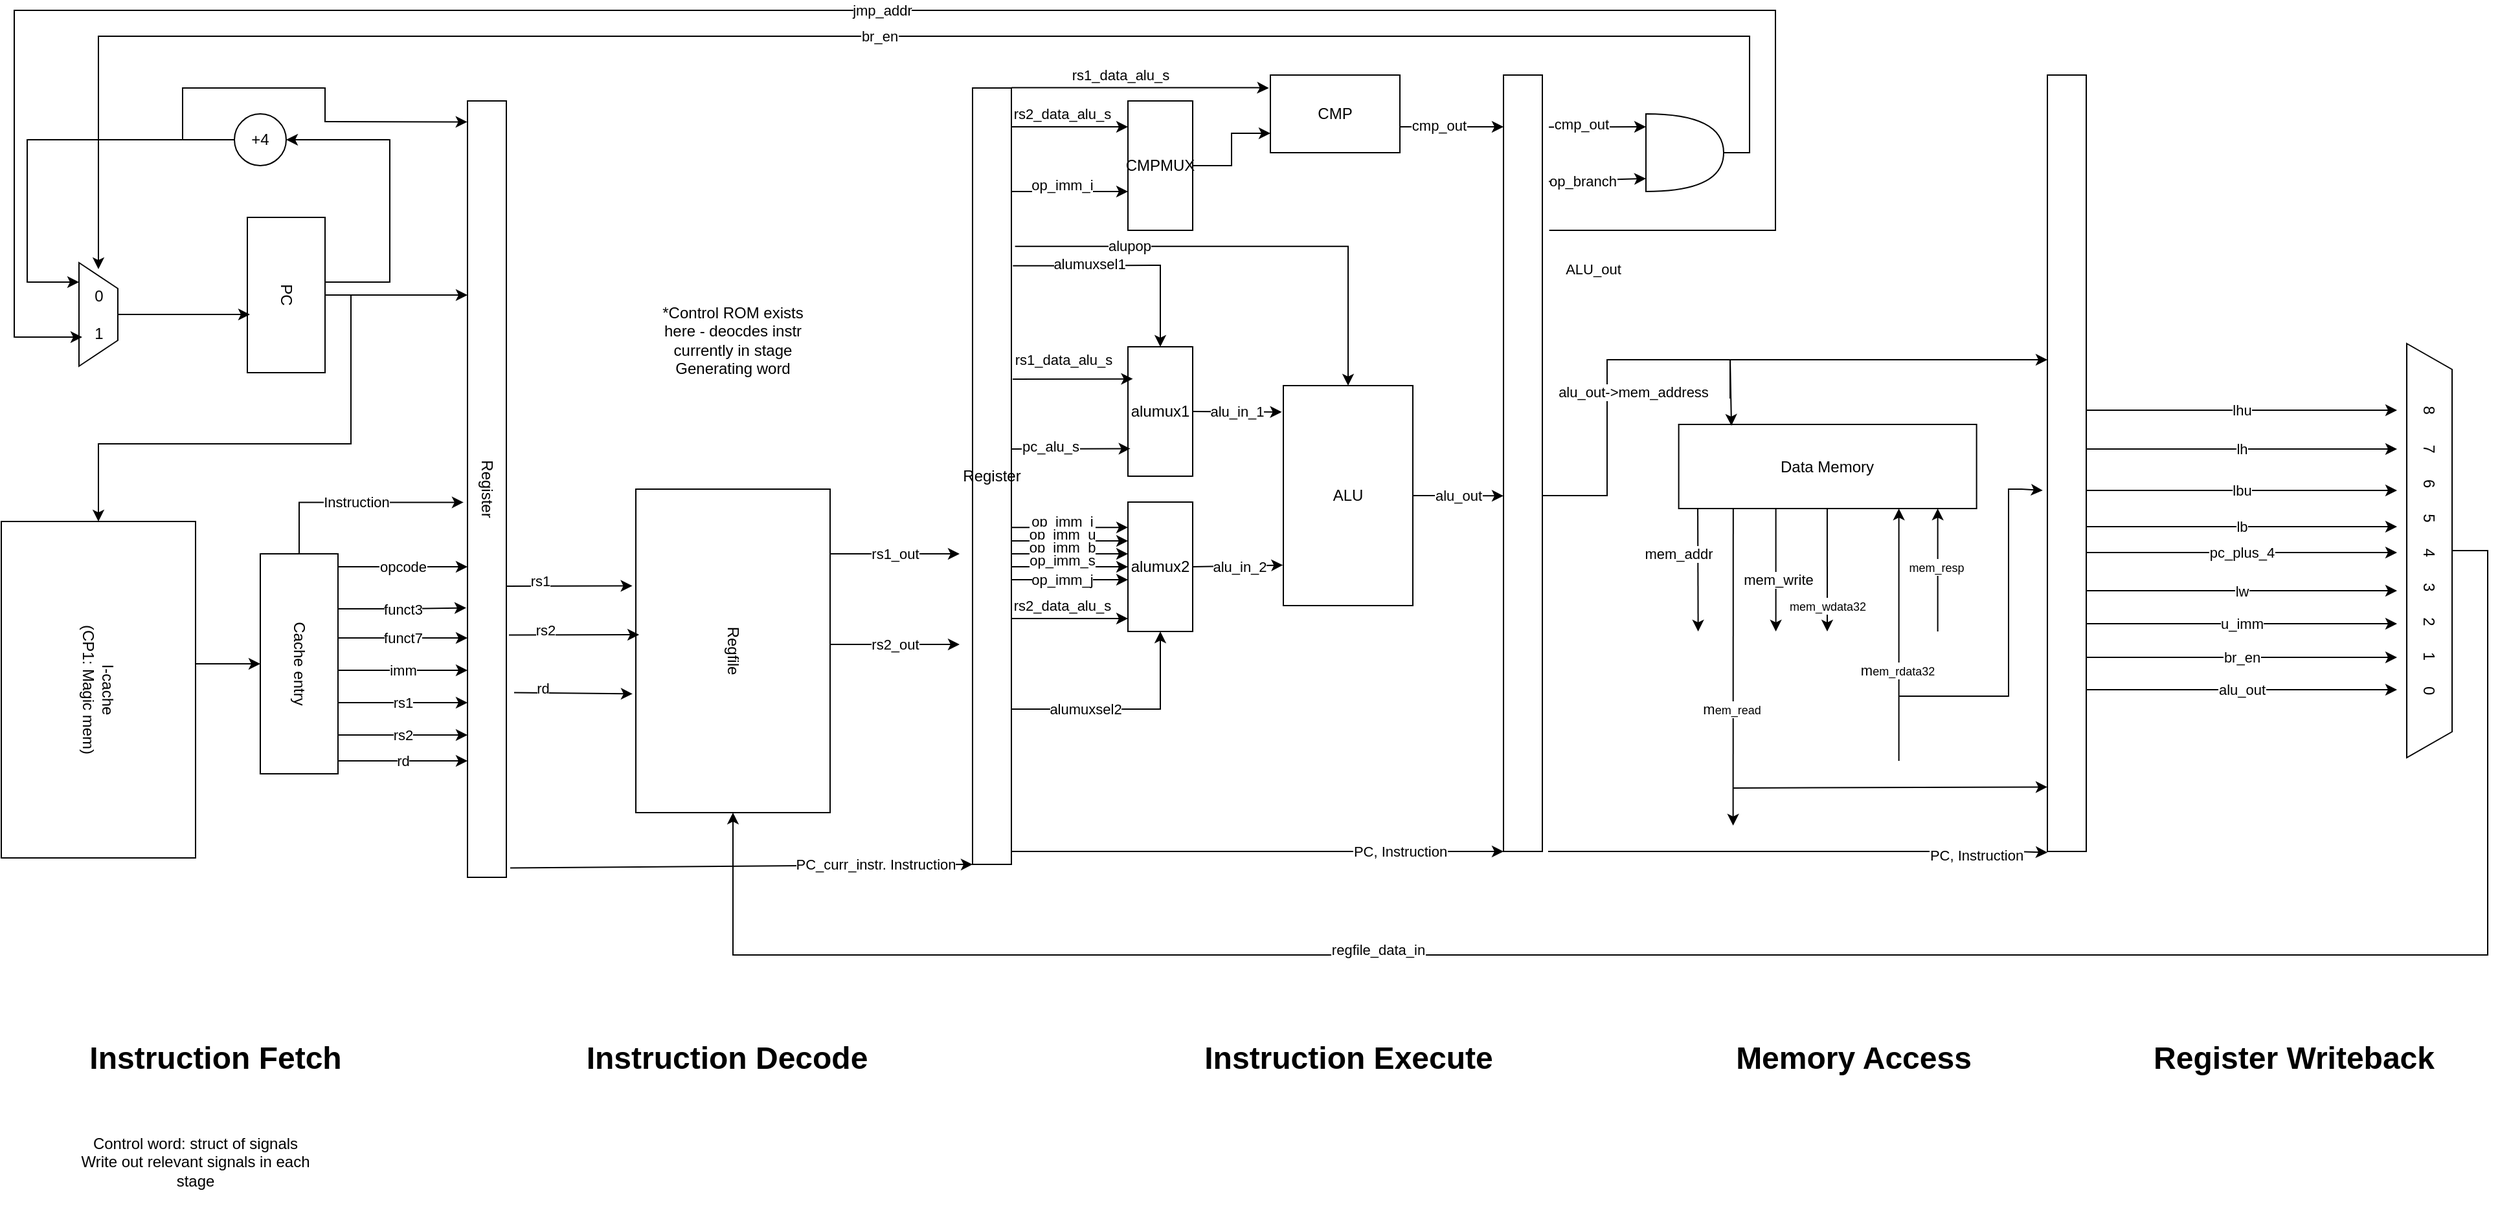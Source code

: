 <mxfile version="21.0.6" type="github">
  <diagram name="Page-1" id="kgMieb5tGnYmpSowrMJh">
    <mxGraphModel dx="1280" dy="1747" grid="1" gridSize="10" guides="1" tooltips="1" connect="1" arrows="1" fold="1" page="1" pageScale="1" pageWidth="850" pageHeight="1100" math="0" shadow="0">
      <root>
        <mxCell id="0" />
        <mxCell id="1" parent="0" />
        <mxCell id="WulUEYC8_41dMv2FCYNq-56" value="funct3" style="edgeStyle=orthogonalEdgeStyle;rounded=0;orthogonalLoop=1;jettySize=auto;html=1;exitX=0.25;exitY=0;exitDx=0;exitDy=0;entryX=0.653;entryY=1.033;entryDx=0;entryDy=0;entryPerimeter=0;" parent="1" source="WulUEYC8_41dMv2FCYNq-2" target="WulUEYC8_41dMv2FCYNq-35" edge="1">
          <mxGeometry relative="1" as="geometry" />
        </mxCell>
        <mxCell id="WulUEYC8_41dMv2FCYNq-2" value="&lt;div&gt;Cache entry&lt;/div&gt;" style="rounded=0;whiteSpace=wrap;html=1;rotation=90;" parent="1" vertex="1">
          <mxGeometry x="235" y="325" width="170" height="60" as="geometry" />
        </mxCell>
        <mxCell id="spKQ24fph7Tg9B2GQlF--1" value="Data Memory" style="rounded=0;whiteSpace=wrap;html=1;" parent="1" vertex="1">
          <mxGeometry x="1385.31" y="170" width="230" height="65" as="geometry" />
        </mxCell>
        <mxCell id="WulUEYC8_41dMv2FCYNq-21" value="" style="endArrow=classic;html=1;rounded=0;entryX=0.5;entryY=1;entryDx=0;entryDy=0;exitX=0.5;exitY=0;exitDx=0;exitDy=0;" parent="1" target="WulUEYC8_41dMv2FCYNq-2" edge="1">
          <mxGeometry width="50" height="50" relative="1" as="geometry">
            <mxPoint x="240" y="355" as="sourcePoint" />
            <mxPoint x="370" y="400" as="targetPoint" />
          </mxGeometry>
        </mxCell>
        <mxCell id="spKQ24fph7Tg9B2GQlF--7" value="" style="endArrow=classic;html=1;rounded=0;exitX=0.064;exitY=0.998;exitDx=0;exitDy=0;exitPerimeter=0;" parent="1" source="spKQ24fph7Tg9B2GQlF--1" edge="1">
          <mxGeometry width="50" height="50" relative="1" as="geometry">
            <mxPoint x="1485.31" y="260" as="sourcePoint" />
            <mxPoint x="1400.31" y="330" as="targetPoint" />
          </mxGeometry>
        </mxCell>
        <mxCell id="spKQ24fph7Tg9B2GQlF--8" value="mem_addr" style="edgeLabel;html=1;align=center;verticalAlign=middle;resizable=0;points=[];" parent="spKQ24fph7Tg9B2GQlF--7" vertex="1" connectable="0">
          <mxGeometry x="-0.224" relative="1" as="geometry">
            <mxPoint x="-15" y="-2" as="offset" />
          </mxGeometry>
        </mxCell>
        <mxCell id="WulUEYC8_41dMv2FCYNq-22" value="I-cache&lt;br&gt;(CP1: Magic mem)" style="rounded=0;whiteSpace=wrap;html=1;rotation=90;" parent="1" vertex="1">
          <mxGeometry x="35" y="300" width="260" height="150" as="geometry" />
        </mxCell>
        <mxCell id="spKQ24fph7Tg9B2GQlF--13" value="" style="endArrow=classic;html=1;rounded=0;exitX=0.183;exitY=1.003;exitDx=0;exitDy=0;exitPerimeter=0;" parent="1" source="spKQ24fph7Tg9B2GQlF--1" edge="1">
          <mxGeometry width="50" height="50" relative="1" as="geometry">
            <mxPoint x="1485.31" y="260" as="sourcePoint" />
            <mxPoint x="1427.31" y="480" as="targetPoint" />
          </mxGeometry>
        </mxCell>
        <mxCell id="spKQ24fph7Tg9B2GQlF--14" value="m&lt;font style=&quot;font-size: 10px;&quot;&gt;&lt;font style=&quot;font-size: 9px;&quot;&gt;em_read&lt;/font&gt;&lt;/font&gt;" style="edgeLabel;html=1;align=center;verticalAlign=middle;resizable=0;points=[];" parent="spKQ24fph7Tg9B2GQlF--13" vertex="1" connectable="0">
          <mxGeometry x="0.557" y="1" relative="1" as="geometry">
            <mxPoint x="-3" y="-36" as="offset" />
          </mxGeometry>
        </mxCell>
        <mxCell id="spKQ24fph7Tg9B2GQlF--16" value="" style="endArrow=classic;html=1;rounded=0;exitX=0.183;exitY=1.003;exitDx=0;exitDy=0;exitPerimeter=0;" parent="1" edge="1">
          <mxGeometry width="50" height="50" relative="1" as="geometry">
            <mxPoint x="1460.31" y="235" as="sourcePoint" />
            <mxPoint x="1460.31" y="330" as="targetPoint" />
          </mxGeometry>
        </mxCell>
        <mxCell id="spKQ24fph7Tg9B2GQlF--17" value="mem_write" style="edgeLabel;html=1;align=center;verticalAlign=middle;resizable=0;points=[];" parent="spKQ24fph7Tg9B2GQlF--16" vertex="1" connectable="0">
          <mxGeometry x="0.557" y="1" relative="1" as="geometry">
            <mxPoint y="-19" as="offset" />
          </mxGeometry>
        </mxCell>
        <mxCell id="OXf1hN6xtQfnmM5KDWMP-155" style="edgeStyle=orthogonalEdgeStyle;rounded=0;orthogonalLoop=1;jettySize=auto;html=1;exitX=0.5;exitY=0;exitDx=0;exitDy=0;entryX=0;entryY=0.5;entryDx=0;entryDy=0;" parent="1" source="WulUEYC8_41dMv2FCYNq-27" edge="1" target="WulUEYC8_41dMv2FCYNq-22">
          <mxGeometry relative="1" as="geometry">
            <mxPoint x="60" y="240" as="targetPoint" />
            <Array as="points">
              <mxPoint x="360" y="70" />
              <mxPoint x="360" y="185" />
              <mxPoint x="165" y="185" />
            </Array>
          </mxGeometry>
        </mxCell>
        <mxCell id="WulUEYC8_41dMv2FCYNq-86" style="edgeStyle=orthogonalEdgeStyle;rounded=0;orthogonalLoop=1;jettySize=auto;html=1;entryX=0.25;entryY=1;entryDx=0;entryDy=0;" parent="1" source="WulUEYC8_41dMv2FCYNq-27" target="WulUEYC8_41dMv2FCYNq-35" edge="1">
          <mxGeometry relative="1" as="geometry" />
        </mxCell>
        <mxCell id="WulUEYC8_41dMv2FCYNq-27" value="PC" style="rounded=0;whiteSpace=wrap;html=1;rotation=90;" parent="1" vertex="1">
          <mxGeometry x="250" y="40" width="120" height="60" as="geometry" />
        </mxCell>
        <mxCell id="spKQ24fph7Tg9B2GQlF--18" value="" style="endArrow=classic;html=1;rounded=0;exitX=0.183;exitY=1.003;exitDx=0;exitDy=0;exitPerimeter=0;" parent="1" edge="1">
          <mxGeometry width="50" height="50" relative="1" as="geometry">
            <mxPoint x="1499.97" y="235" as="sourcePoint" />
            <mxPoint x="1500" y="330" as="targetPoint" />
          </mxGeometry>
        </mxCell>
        <mxCell id="spKQ24fph7Tg9B2GQlF--19" value="&lt;font style=&quot;font-size: 10px;&quot;&gt;&lt;font style=&quot;font-size: 9px;&quot;&gt;mem_wdata32&lt;/font&gt;&lt;/font&gt;" style="edgeLabel;html=1;align=center;verticalAlign=middle;resizable=0;points=[];" parent="spKQ24fph7Tg9B2GQlF--18" vertex="1" connectable="0">
          <mxGeometry x="0.557" y="1" relative="1" as="geometry">
            <mxPoint x="-1" y="1" as="offset" />
          </mxGeometry>
        </mxCell>
        <mxCell id="WulUEYC8_41dMv2FCYNq-28" value="" style="endArrow=classic;html=1;rounded=0;" parent="1" target="WulUEYC8_41dMv2FCYNq-29" edge="1">
          <mxGeometry width="50" height="50" relative="1" as="geometry">
            <mxPoint x="340" y="60" as="sourcePoint" />
            <mxPoint x="310" y="-50" as="targetPoint" />
            <Array as="points">
              <mxPoint x="390" y="60" />
              <mxPoint x="390" y="-50" />
            </Array>
          </mxGeometry>
        </mxCell>
        <mxCell id="spKQ24fph7Tg9B2GQlF--20" value="" style="endArrow=classic;html=1;rounded=0;" parent="1" edge="1">
          <mxGeometry width="50" height="50" relative="1" as="geometry">
            <mxPoint x="1555.31" y="430" as="sourcePoint" />
            <mxPoint x="1555.31" y="235" as="targetPoint" />
          </mxGeometry>
        </mxCell>
        <mxCell id="spKQ24fph7Tg9B2GQlF--21" value="m&lt;font style=&quot;font-size: 10px;&quot;&gt;&lt;font style=&quot;font-size: 9px;&quot;&gt;em_rdata32&lt;/font&gt;&lt;/font&gt;" style="edgeLabel;html=1;align=center;verticalAlign=middle;resizable=0;points=[];" parent="spKQ24fph7Tg9B2GQlF--20" vertex="1" connectable="0">
          <mxGeometry x="0.557" y="1" relative="1" as="geometry">
            <mxPoint x="-1" y="82" as="offset" />
          </mxGeometry>
        </mxCell>
        <mxCell id="WulUEYC8_41dMv2FCYNq-29" value="+4" style="ellipse;whiteSpace=wrap;html=1;aspect=fixed;" parent="1" vertex="1">
          <mxGeometry x="270" y="-70" width="40" height="40" as="geometry" />
        </mxCell>
        <mxCell id="spKQ24fph7Tg9B2GQlF--22" value="" style="endArrow=classic;html=1;rounded=0;exitX=0.183;exitY=1.003;exitDx=0;exitDy=0;exitPerimeter=0;" parent="1" edge="1">
          <mxGeometry width="50" height="50" relative="1" as="geometry">
            <mxPoint x="1585.31" y="330" as="sourcePoint" />
            <mxPoint x="1585.31" y="235" as="targetPoint" />
          </mxGeometry>
        </mxCell>
        <mxCell id="spKQ24fph7Tg9B2GQlF--23" value="&lt;div&gt;&lt;font style=&quot;font-size: 10px;&quot;&gt;&lt;font style=&quot;font-size: 9px;&quot;&gt;mem_resp&lt;/font&gt;&lt;/font&gt;&lt;/div&gt;" style="edgeLabel;html=1;align=center;verticalAlign=middle;resizable=0;points=[];" parent="spKQ24fph7Tg9B2GQlF--22" vertex="1" connectable="0">
          <mxGeometry x="0.557" y="1" relative="1" as="geometry">
            <mxPoint x="-1" y="24" as="offset" />
          </mxGeometry>
        </mxCell>
        <mxCell id="WulUEYC8_41dMv2FCYNq-30" value="" style="endArrow=classic;html=1;rounded=0;exitX=0;exitY=0.5;exitDx=0;exitDy=0;" parent="1" source="WulUEYC8_41dMv2FCYNq-29" edge="1">
          <mxGeometry width="50" height="50" relative="1" as="geometry">
            <mxPoint x="320" y="10" as="sourcePoint" />
            <mxPoint x="150" y="60" as="targetPoint" />
            <Array as="points">
              <mxPoint x="110" y="-50" />
              <mxPoint x="110" y="60" />
            </Array>
          </mxGeometry>
        </mxCell>
        <mxCell id="WulUEYC8_41dMv2FCYNq-31" value="&lt;div&gt;&lt;br&gt;&lt;/div&gt;" style="shape=trapezoid;perimeter=trapezoidPerimeter;whiteSpace=wrap;html=1;fixedSize=1;rotation=90;" parent="1" vertex="1">
          <mxGeometry x="125" y="70" width="80" height="30" as="geometry" />
        </mxCell>
        <mxCell id="WulUEYC8_41dMv2FCYNq-32" value="" style="endArrow=classic;html=1;rounded=0;exitX=0.5;exitY=0;exitDx=0;exitDy=0;entryX=0.625;entryY=0.967;entryDx=0;entryDy=0;entryPerimeter=0;" parent="1" source="WulUEYC8_41dMv2FCYNq-31" target="WulUEYC8_41dMv2FCYNq-27" edge="1">
          <mxGeometry width="50" height="50" relative="1" as="geometry">
            <mxPoint x="370" y="100" as="sourcePoint" />
            <mxPoint x="420" y="50" as="targetPoint" />
          </mxGeometry>
        </mxCell>
        <mxCell id="WulUEYC8_41dMv2FCYNq-33" value="&lt;div&gt;0&lt;/div&gt;&lt;div&gt;&lt;br&gt;&lt;/div&gt;&lt;div&gt;1&lt;br&gt;&lt;/div&gt;" style="text;html=1;strokeColor=none;fillColor=none;align=center;verticalAlign=middle;whiteSpace=wrap;rounded=0;" parent="1" vertex="1">
          <mxGeometry x="152.5" y="50" width="25" height="70" as="geometry" />
        </mxCell>
        <mxCell id="WulUEYC8_41dMv2FCYNq-35" value="&lt;div&gt;Register&lt;/div&gt;" style="rounded=0;whiteSpace=wrap;html=1;rotation=90;" parent="1" vertex="1">
          <mxGeometry x="165" y="205" width="600" height="30" as="geometry" />
        </mxCell>
        <mxCell id="WulUEYC8_41dMv2FCYNq-36" value="Instruction Fetch" style="text;strokeColor=none;fillColor=none;html=1;fontSize=24;fontStyle=1;verticalAlign=middle;align=center;" parent="1" vertex="1">
          <mxGeometry x="205" y="640" width="100" height="40" as="geometry" />
        </mxCell>
        <mxCell id="WulUEYC8_41dMv2FCYNq-37" value="&lt;div&gt;Regfile&lt;/div&gt;" style="rounded=0;whiteSpace=wrap;html=1;rotation=90;" parent="1" vertex="1">
          <mxGeometry x="530" y="270" width="250" height="150" as="geometry" />
        </mxCell>
        <mxCell id="WulUEYC8_41dMv2FCYNq-38" value="" style="endArrow=classic;html=1;rounded=0;entryX=0.299;entryY=1.018;entryDx=0;entryDy=0;entryPerimeter=0;" parent="1" target="WulUEYC8_41dMv2FCYNq-37" edge="1">
          <mxGeometry width="50" height="50" relative="1" as="geometry">
            <mxPoint x="480" y="295" as="sourcePoint" />
            <mxPoint x="580" y="305" as="targetPoint" />
          </mxGeometry>
        </mxCell>
        <mxCell id="WulUEYC8_41dMv2FCYNq-39" value="rs1" style="edgeLabel;html=1;align=center;verticalAlign=middle;resizable=0;points=[];" parent="WulUEYC8_41dMv2FCYNq-38" connectable="0" vertex="1">
          <mxGeometry x="0.244" y="2" relative="1" as="geometry">
            <mxPoint x="-35" y="-2" as="offset" />
          </mxGeometry>
        </mxCell>
        <mxCell id="WulUEYC8_41dMv2FCYNq-40" value="" style="endArrow=classic;html=1;rounded=0;entryX=0.45;entryY=0.983;entryDx=0;entryDy=0;entryPerimeter=0;exitX=0.688;exitY=-0.067;exitDx=0;exitDy=0;exitPerimeter=0;" parent="1" source="WulUEYC8_41dMv2FCYNq-35" target="WulUEYC8_41dMv2FCYNq-37" edge="1">
          <mxGeometry width="50" height="50" relative="1" as="geometry">
            <mxPoint x="480" y="325" as="sourcePoint" />
            <mxPoint x="580" y="325" as="targetPoint" />
          </mxGeometry>
        </mxCell>
        <mxCell id="WulUEYC8_41dMv2FCYNq-41" value="rs2" style="edgeLabel;html=1;align=center;verticalAlign=middle;resizable=0;points=[];" parent="WulUEYC8_41dMv2FCYNq-40" connectable="0" vertex="1">
          <mxGeometry x="0.244" y="2" relative="1" as="geometry">
            <mxPoint x="-35" y="-2" as="offset" />
          </mxGeometry>
        </mxCell>
        <mxCell id="WulUEYC8_41dMv2FCYNq-42" value="" style="endArrow=classic;html=1;rounded=0;entryX=0.633;entryY=1.017;entryDx=0;entryDy=0;entryPerimeter=0;exitX=0.762;exitY=-0.2;exitDx=0;exitDy=0;exitPerimeter=0;" parent="1" source="WulUEYC8_41dMv2FCYNq-35" target="WulUEYC8_41dMv2FCYNq-37" edge="1">
          <mxGeometry width="50" height="50" relative="1" as="geometry">
            <mxPoint x="480" y="345" as="sourcePoint" />
            <mxPoint x="580" y="345" as="targetPoint" />
          </mxGeometry>
        </mxCell>
        <mxCell id="WulUEYC8_41dMv2FCYNq-43" value="rd" style="edgeLabel;html=1;align=center;verticalAlign=middle;resizable=0;points=[];" parent="WulUEYC8_41dMv2FCYNq-42" connectable="0" vertex="1">
          <mxGeometry x="0.244" y="2" relative="1" as="geometry">
            <mxPoint x="-35" y="-2" as="offset" />
          </mxGeometry>
        </mxCell>
        <mxCell id="WulUEYC8_41dMv2FCYNq-44" value="8&amp;nbsp;&amp;nbsp;&amp;nbsp;&amp;nbsp;&amp;nbsp;&amp;nbsp; 7&amp;nbsp; &amp;nbsp; &amp;nbsp; 6&amp;nbsp; &amp;nbsp; &amp;nbsp; 5&amp;nbsp;&amp;nbsp; &amp;nbsp;&amp;nbsp; 4 &amp;nbsp;&amp;nbsp; &amp;nbsp; 3 &amp;nbsp; &amp;nbsp;&amp;nbsp; 2 &amp;nbsp;&amp;nbsp; &amp;nbsp; 1&amp;nbsp; &amp;nbsp; &amp;nbsp; 0" style="shape=trapezoid;perimeter=trapezoidPerimeter;whiteSpace=wrap;html=1;fixedSize=1;rotation=90;" parent="1" vertex="1">
          <mxGeometry x="1805" y="250" width="320" height="35" as="geometry" />
        </mxCell>
        <mxCell id="WulUEYC8_41dMv2FCYNq-57" value="funct7" style="edgeStyle=orthogonalEdgeStyle;rounded=0;orthogonalLoop=1;jettySize=auto;html=1;exitX=0.25;exitY=0;exitDx=0;exitDy=0;entryX=0.373;entryY=1;entryDx=0;entryDy=0;entryPerimeter=0;" parent="1" edge="1">
          <mxGeometry relative="1" as="geometry">
            <mxPoint x="350" y="335" as="sourcePoint" />
            <mxPoint x="450" y="335" as="targetPoint" />
          </mxGeometry>
        </mxCell>
        <mxCell id="WulUEYC8_41dMv2FCYNq-58" value="opcode" style="edgeStyle=orthogonalEdgeStyle;rounded=0;orthogonalLoop=1;jettySize=auto;html=1;exitX=0.25;exitY=0;exitDx=0;exitDy=0;entryX=0.373;entryY=1;entryDx=0;entryDy=0;entryPerimeter=0;" parent="1" edge="1">
          <mxGeometry relative="1" as="geometry">
            <mxPoint x="350" y="280" as="sourcePoint" />
            <mxPoint x="450" y="280" as="targetPoint" />
          </mxGeometry>
        </mxCell>
        <mxCell id="WulUEYC8_41dMv2FCYNq-59" value="imm" style="edgeStyle=orthogonalEdgeStyle;rounded=0;orthogonalLoop=1;jettySize=auto;html=1;exitX=0.25;exitY=0;exitDx=0;exitDy=0;entryX=0.373;entryY=1;entryDx=0;entryDy=0;entryPerimeter=0;" parent="1" edge="1">
          <mxGeometry relative="1" as="geometry">
            <mxPoint x="350" y="360" as="sourcePoint" />
            <mxPoint x="450" y="360" as="targetPoint" />
          </mxGeometry>
        </mxCell>
        <mxCell id="WulUEYC8_41dMv2FCYNq-60" value="rs1" style="edgeStyle=orthogonalEdgeStyle;rounded=0;orthogonalLoop=1;jettySize=auto;html=1;exitX=0.25;exitY=0;exitDx=0;exitDy=0;entryX=0.373;entryY=1;entryDx=0;entryDy=0;entryPerimeter=0;" parent="1" edge="1">
          <mxGeometry relative="1" as="geometry">
            <mxPoint x="350" y="385" as="sourcePoint" />
            <mxPoint x="450" y="385" as="targetPoint" />
          </mxGeometry>
        </mxCell>
        <mxCell id="WulUEYC8_41dMv2FCYNq-61" value="rs2" style="edgeStyle=orthogonalEdgeStyle;rounded=0;orthogonalLoop=1;jettySize=auto;html=1;exitX=0.25;exitY=0;exitDx=0;exitDy=0;entryX=0.373;entryY=1;entryDx=0;entryDy=0;entryPerimeter=0;" parent="1" edge="1">
          <mxGeometry relative="1" as="geometry">
            <mxPoint x="350" y="410" as="sourcePoint" />
            <mxPoint x="450" y="410" as="targetPoint" />
          </mxGeometry>
        </mxCell>
        <mxCell id="WulUEYC8_41dMv2FCYNq-62" value="rd" style="edgeStyle=orthogonalEdgeStyle;rounded=0;orthogonalLoop=1;jettySize=auto;html=1;exitX=0.25;exitY=0;exitDx=0;exitDy=0;entryX=0.373;entryY=1;entryDx=0;entryDy=0;entryPerimeter=0;" parent="1" edge="1">
          <mxGeometry relative="1" as="geometry">
            <mxPoint x="350" y="430" as="sourcePoint" />
            <mxPoint x="450" y="430" as="targetPoint" />
          </mxGeometry>
        </mxCell>
        <mxCell id="OXf1hN6xtQfnmM5KDWMP-63" value="ALU" style="rounded=0;whiteSpace=wrap;html=1;" parent="1" vertex="1">
          <mxGeometry x="1080" y="140" width="100" height="170" as="geometry" />
        </mxCell>
        <mxCell id="OXf1hN6xtQfnmM5KDWMP-64" value="" style="endArrow=classic;html=1;rounded=0;entryX=0.5;entryY=0;entryDx=0;entryDy=0;exitX=1.094;exitY=0.204;exitDx=0;exitDy=0;exitPerimeter=0;edgeStyle=orthogonalEdgeStyle;" parent="1" source="OXf1hN6xtQfnmM5KDWMP-82" target="OXf1hN6xtQfnmM5KDWMP-63" edge="1">
          <mxGeometry width="50" height="50" relative="1" as="geometry">
            <mxPoint x="1180" y="40" as="sourcePoint" />
            <mxPoint x="1210" y="270" as="targetPoint" />
          </mxGeometry>
        </mxCell>
        <mxCell id="OXf1hN6xtQfnmM5KDWMP-65" value="alupop" style="edgeLabel;html=1;align=center;verticalAlign=middle;resizable=0;points=[];" parent="OXf1hN6xtQfnmM5KDWMP-64" connectable="0" vertex="1">
          <mxGeometry x="-0.521" y="1" relative="1" as="geometry">
            <mxPoint as="offset" />
          </mxGeometry>
        </mxCell>
        <mxCell id="OXf1hN6xtQfnmM5KDWMP-66" value="alumux2" style="trapezoid;whiteSpace=wrap;html=1;" parent="1" vertex="1">
          <mxGeometry x="960" y="230" width="50" height="100" as="geometry" />
        </mxCell>
        <mxCell id="OXf1hN6xtQfnmM5KDWMP-67" value="" style="endArrow=classic;html=1;rounded=0;" parent="1" edge="1">
          <mxGeometry width="50" height="50" relative="1" as="geometry">
            <mxPoint x="870" y="249.58" as="sourcePoint" />
            <mxPoint x="960" y="249.58" as="targetPoint" />
          </mxGeometry>
        </mxCell>
        <mxCell id="OXf1hN6xtQfnmM5KDWMP-68" value="op_imm_i" style="edgeLabel;html=1;align=center;verticalAlign=middle;resizable=0;points=[];" parent="OXf1hN6xtQfnmM5KDWMP-67" connectable="0" vertex="1">
          <mxGeometry x="-0.538" y="-1" relative="1" as="geometry">
            <mxPoint x="18" y="-6" as="offset" />
          </mxGeometry>
        </mxCell>
        <mxCell id="OXf1hN6xtQfnmM5KDWMP-69" value="alumux1" style="trapezoid;whiteSpace=wrap;html=1;" parent="1" vertex="1">
          <mxGeometry x="960" y="110" width="50" height="100" as="geometry" />
        </mxCell>
        <mxCell id="OXf1hN6xtQfnmM5KDWMP-70" value="" style="endArrow=classic;html=1;rounded=0;entryX=0.055;entryY=0.248;entryDx=0;entryDy=0;entryPerimeter=0;" parent="1" edge="1">
          <mxGeometry width="50" height="50" relative="1" as="geometry">
            <mxPoint x="871" y="135" as="sourcePoint" />
            <mxPoint x="963.75" y="134.8" as="targetPoint" />
          </mxGeometry>
        </mxCell>
        <mxCell id="OXf1hN6xtQfnmM5KDWMP-71" value="rs1_data_alu_s" style="edgeLabel;html=1;align=center;verticalAlign=middle;resizable=0;points=[];" parent="OXf1hN6xtQfnmM5KDWMP-70" connectable="0" vertex="1">
          <mxGeometry x="-0.35" y="-1" relative="1" as="geometry">
            <mxPoint x="9" y="-16" as="offset" />
          </mxGeometry>
        </mxCell>
        <mxCell id="OXf1hN6xtQfnmM5KDWMP-72" value="" style="endArrow=classic;html=1;rounded=0;entryX=0.037;entryY=0.787;entryDx=0;entryDy=0;entryPerimeter=0;" parent="1" target="OXf1hN6xtQfnmM5KDWMP-69" edge="1">
          <mxGeometry width="50" height="50" relative="1" as="geometry">
            <mxPoint x="870" y="189" as="sourcePoint" />
            <mxPoint x="963" y="190" as="targetPoint" />
          </mxGeometry>
        </mxCell>
        <mxCell id="OXf1hN6xtQfnmM5KDWMP-73" value="pc_alu_s" style="edgeLabel;html=1;align=center;verticalAlign=middle;resizable=0;points=[];" parent="OXf1hN6xtQfnmM5KDWMP-72" connectable="0" vertex="1">
          <mxGeometry x="-0.59" y="2" relative="1" as="geometry">
            <mxPoint x="11" as="offset" />
          </mxGeometry>
        </mxCell>
        <mxCell id="OXf1hN6xtQfnmM5KDWMP-74" value="" style="endArrow=classic;html=1;rounded=0;entryX=0.5;entryY=1;entryDx=0;entryDy=0;exitX=1;exitY=0.8;exitDx=0;exitDy=0;exitPerimeter=0;edgeStyle=orthogonalEdgeStyle;" parent="1" source="OXf1hN6xtQfnmM5KDWMP-82" target="OXf1hN6xtQfnmM5KDWMP-66" edge="1">
          <mxGeometry width="50" height="50" relative="1" as="geometry">
            <mxPoint x="985" y="380" as="sourcePoint" />
            <mxPoint x="1080" y="270" as="targetPoint" />
            <Array as="points">
              <mxPoint x="985" y="390" />
            </Array>
          </mxGeometry>
        </mxCell>
        <mxCell id="OXf1hN6xtQfnmM5KDWMP-75" value="alumuxsel2" style="edgeLabel;html=1;align=center;verticalAlign=middle;resizable=0;points=[];" parent="OXf1hN6xtQfnmM5KDWMP-74" connectable="0" vertex="1">
          <mxGeometry x="-0.349" relative="1" as="geometry">
            <mxPoint as="offset" />
          </mxGeometry>
        </mxCell>
        <mxCell id="OXf1hN6xtQfnmM5KDWMP-76" value="" style="endArrow=classic;html=1;rounded=0;entryX=0.5;entryY=0;entryDx=0;entryDy=0;exitX=1.039;exitY=0.229;exitDx=0;exitDy=0;exitPerimeter=0;edgeStyle=orthogonalEdgeStyle;" parent="1" source="OXf1hN6xtQfnmM5KDWMP-82" target="OXf1hN6xtQfnmM5KDWMP-69" edge="1">
          <mxGeometry width="50" height="50" relative="1" as="geometry">
            <mxPoint x="985" y="50" as="sourcePoint" />
            <mxPoint x="990" y="50" as="targetPoint" />
            <Array as="points">
              <mxPoint x="915" y="47" />
              <mxPoint x="985" y="47" />
            </Array>
          </mxGeometry>
        </mxCell>
        <mxCell id="OXf1hN6xtQfnmM5KDWMP-77" value="alumuxsel1" style="edgeLabel;html=1;align=center;verticalAlign=middle;resizable=0;points=[];" parent="OXf1hN6xtQfnmM5KDWMP-76" connectable="0" vertex="1">
          <mxGeometry x="-0.332" y="2" relative="1" as="geometry">
            <mxPoint as="offset" />
          </mxGeometry>
        </mxCell>
        <mxCell id="OXf1hN6xtQfnmM5KDWMP-78" value="" style="endArrow=classic;html=1;rounded=0;exitX=1;exitY=0.5;exitDx=0;exitDy=0;entryX=-0.012;entryY=0.12;entryDx=0;entryDy=0;entryPerimeter=0;" parent="1" source="OXf1hN6xtQfnmM5KDWMP-69" target="OXf1hN6xtQfnmM5KDWMP-63" edge="1">
          <mxGeometry width="50" height="50" relative="1" as="geometry">
            <mxPoint x="1010" y="320" as="sourcePoint" />
            <mxPoint x="1060" y="270" as="targetPoint" />
          </mxGeometry>
        </mxCell>
        <mxCell id="OXf1hN6xtQfnmM5KDWMP-79" value="alu_in_1" style="edgeLabel;html=1;align=center;verticalAlign=middle;resizable=0;points=[];" parent="OXf1hN6xtQfnmM5KDWMP-78" connectable="0" vertex="1">
          <mxGeometry x="0.229" y="-3" relative="1" as="geometry">
            <mxPoint x="-9" y="-3" as="offset" />
          </mxGeometry>
        </mxCell>
        <mxCell id="OXf1hN6xtQfnmM5KDWMP-80" value="" style="endArrow=classic;html=1;rounded=0;entryX=-0.003;entryY=0.816;entryDx=0;entryDy=0;exitX=1;exitY=0.5;exitDx=0;exitDy=0;entryPerimeter=0;" parent="1" source="OXf1hN6xtQfnmM5KDWMP-66" target="OXf1hN6xtQfnmM5KDWMP-63" edge="1">
          <mxGeometry width="50" height="50" relative="1" as="geometry">
            <mxPoint x="1010" y="320" as="sourcePoint" />
            <mxPoint x="1060" y="270" as="targetPoint" />
          </mxGeometry>
        </mxCell>
        <mxCell id="OXf1hN6xtQfnmM5KDWMP-81" value="alu_in_2" style="edgeLabel;html=1;align=center;verticalAlign=middle;resizable=0;points=[];" parent="OXf1hN6xtQfnmM5KDWMP-80" connectable="0" vertex="1">
          <mxGeometry x="-0.289" y="-3" relative="1" as="geometry">
            <mxPoint x="11" y="-3" as="offset" />
          </mxGeometry>
        </mxCell>
        <mxCell id="OXf1hN6xtQfnmM5KDWMP-82" value="Register" style="rounded=0;whiteSpace=wrap;html=1;" parent="1" vertex="1">
          <mxGeometry x="840" y="-90" width="30" height="600" as="geometry" />
        </mxCell>
        <mxCell id="OXf1hN6xtQfnmM5KDWMP-83" value="" style="endArrow=classic;html=1;rounded=0;" parent="1" edge="1">
          <mxGeometry width="50" height="50" relative="1" as="geometry">
            <mxPoint x="870" y="260" as="sourcePoint" />
            <mxPoint x="960" y="260" as="targetPoint" />
          </mxGeometry>
        </mxCell>
        <mxCell id="OXf1hN6xtQfnmM5KDWMP-84" value="op_imm_u" style="edgeLabel;html=1;align=center;verticalAlign=middle;resizable=0;points=[];" parent="OXf1hN6xtQfnmM5KDWMP-83" connectable="0" vertex="1">
          <mxGeometry x="-0.538" y="-1" relative="1" as="geometry">
            <mxPoint x="18" y="-6" as="offset" />
          </mxGeometry>
        </mxCell>
        <mxCell id="OXf1hN6xtQfnmM5KDWMP-85" value="" style="endArrow=classic;html=1;rounded=0;" parent="1" edge="1">
          <mxGeometry width="50" height="50" relative="1" as="geometry">
            <mxPoint x="870" y="270" as="sourcePoint" />
            <mxPoint x="960" y="270" as="targetPoint" />
          </mxGeometry>
        </mxCell>
        <mxCell id="OXf1hN6xtQfnmM5KDWMP-86" value="op_imm_b" style="edgeLabel;html=1;align=center;verticalAlign=middle;resizable=0;points=[];" parent="OXf1hN6xtQfnmM5KDWMP-85" connectable="0" vertex="1">
          <mxGeometry x="-0.538" y="-1" relative="1" as="geometry">
            <mxPoint x="18" y="-6" as="offset" />
          </mxGeometry>
        </mxCell>
        <mxCell id="OXf1hN6xtQfnmM5KDWMP-87" value="" style="endArrow=classic;html=1;rounded=0;" parent="1" edge="1">
          <mxGeometry width="50" height="50" relative="1" as="geometry">
            <mxPoint x="870" y="280" as="sourcePoint" />
            <mxPoint x="960" y="280" as="targetPoint" />
          </mxGeometry>
        </mxCell>
        <mxCell id="OXf1hN6xtQfnmM5KDWMP-88" value="op_imm_s" style="edgeLabel;html=1;align=center;verticalAlign=middle;resizable=0;points=[];" parent="OXf1hN6xtQfnmM5KDWMP-87" connectable="0" vertex="1">
          <mxGeometry x="-0.538" y="-1" relative="1" as="geometry">
            <mxPoint x="18" y="-6" as="offset" />
          </mxGeometry>
        </mxCell>
        <mxCell id="OXf1hN6xtQfnmM5KDWMP-89" value="" style="endArrow=classic;html=1;rounded=0;" parent="1" edge="1">
          <mxGeometry width="50" height="50" relative="1" as="geometry">
            <mxPoint x="870" y="290" as="sourcePoint" />
            <mxPoint x="960" y="290" as="targetPoint" />
          </mxGeometry>
        </mxCell>
        <mxCell id="OXf1hN6xtQfnmM5KDWMP-90" value="op_imm_j" style="edgeLabel;html=1;align=center;verticalAlign=middle;resizable=0;points=[];" parent="OXf1hN6xtQfnmM5KDWMP-89" connectable="0" vertex="1">
          <mxGeometry x="-0.538" y="-1" relative="1" as="geometry">
            <mxPoint x="18" y="-1" as="offset" />
          </mxGeometry>
        </mxCell>
        <mxCell id="OXf1hN6xtQfnmM5KDWMP-91" value="" style="endArrow=classic;html=1;rounded=0;" parent="1" edge="1">
          <mxGeometry width="50" height="50" relative="1" as="geometry">
            <mxPoint x="870" y="320" as="sourcePoint" />
            <mxPoint x="960" y="320" as="targetPoint" />
          </mxGeometry>
        </mxCell>
        <mxCell id="OXf1hN6xtQfnmM5KDWMP-92" value="rs2_data_alu_s" style="edgeLabel;html=1;align=center;verticalAlign=middle;resizable=0;points=[];" parent="OXf1hN6xtQfnmM5KDWMP-91" connectable="0" vertex="1">
          <mxGeometry x="-0.538" y="-1" relative="1" as="geometry">
            <mxPoint x="18" y="-11" as="offset" />
          </mxGeometry>
        </mxCell>
        <mxCell id="OXf1hN6xtQfnmM5KDWMP-93" value="CMP" style="whiteSpace=wrap;html=1;" parent="1" vertex="1">
          <mxGeometry x="1070" y="-100" width="100" height="60" as="geometry" />
        </mxCell>
        <mxCell id="OXf1hN6xtQfnmM5KDWMP-94" value="CMPMUX" style="trapezoid;whiteSpace=wrap;html=1;" parent="1" vertex="1">
          <mxGeometry x="960" y="-80" width="50" height="100" as="geometry" />
        </mxCell>
        <mxCell id="OXf1hN6xtQfnmM5KDWMP-95" value="" style="endArrow=classic;html=1;rounded=0;" parent="1" edge="1">
          <mxGeometry width="50" height="50" relative="1" as="geometry">
            <mxPoint x="870" y="-60" as="sourcePoint" />
            <mxPoint x="960" y="-60" as="targetPoint" />
          </mxGeometry>
        </mxCell>
        <mxCell id="OXf1hN6xtQfnmM5KDWMP-96" value="rs2_data_alu_s" style="edgeLabel;html=1;align=center;verticalAlign=middle;resizable=0;points=[];" parent="OXf1hN6xtQfnmM5KDWMP-95" connectable="0" vertex="1">
          <mxGeometry x="-0.538" y="-1" relative="1" as="geometry">
            <mxPoint x="18" y="-11" as="offset" />
          </mxGeometry>
        </mxCell>
        <mxCell id="OXf1hN6xtQfnmM5KDWMP-97" value="" style="endArrow=classic;html=1;rounded=0;" parent="1" edge="1">
          <mxGeometry width="50" height="50" relative="1" as="geometry">
            <mxPoint x="870" y="-10" as="sourcePoint" />
            <mxPoint x="960" y="-10" as="targetPoint" />
          </mxGeometry>
        </mxCell>
        <mxCell id="OXf1hN6xtQfnmM5KDWMP-98" value="op_imm_i" style="edgeLabel;html=1;align=center;verticalAlign=middle;resizable=0;points=[];" parent="OXf1hN6xtQfnmM5KDWMP-97" connectable="0" vertex="1">
          <mxGeometry x="-0.538" y="-1" relative="1" as="geometry">
            <mxPoint x="18" y="-6" as="offset" />
          </mxGeometry>
        </mxCell>
        <mxCell id="OXf1hN6xtQfnmM5KDWMP-99" value="" style="endArrow=classic;html=1;rounded=0;entryX=0;entryY=0.75;entryDx=0;entryDy=0;exitX=1;exitY=0.5;exitDx=0;exitDy=0;edgeStyle=orthogonalEdgeStyle;" parent="1" source="OXf1hN6xtQfnmM5KDWMP-94" target="OXf1hN6xtQfnmM5KDWMP-93" edge="1">
          <mxGeometry width="50" height="50" relative="1" as="geometry">
            <mxPoint x="1010" y="-20" as="sourcePoint" />
            <mxPoint x="1060" y="-70" as="targetPoint" />
          </mxGeometry>
        </mxCell>
        <mxCell id="OXf1hN6xtQfnmM5KDWMP-100" value="" style="endArrow=classic;html=1;rounded=0;exitX=1;exitY=0.833;exitDx=0;exitDy=0;exitPerimeter=0;edgeStyle=orthogonalEdgeStyle;entryX=-0.012;entryY=0.167;entryDx=0;entryDy=0;entryPerimeter=0;" parent="1" target="OXf1hN6xtQfnmM5KDWMP-93" edge="1">
          <mxGeometry width="50" height="50" relative="1" as="geometry">
            <mxPoint x="870" y="-90.2" as="sourcePoint" />
            <mxPoint x="1130" y="-90" as="targetPoint" />
            <Array as="points">
              <mxPoint x="1060" y="-90" />
              <mxPoint x="1060" y="-90" />
            </Array>
          </mxGeometry>
        </mxCell>
        <mxCell id="OXf1hN6xtQfnmM5KDWMP-107" value="rs1_data_alu_s" style="edgeLabel;html=1;align=center;verticalAlign=middle;resizable=0;points=[];" parent="OXf1hN6xtQfnmM5KDWMP-100" connectable="0" vertex="1">
          <mxGeometry x="0.392" y="3" relative="1" as="geometry">
            <mxPoint x="-55" y="-7" as="offset" />
          </mxGeometry>
        </mxCell>
        <mxCell id="spKQ24fph7Tg9B2GQlF--35" value="" style="rounded=0;whiteSpace=wrap;html=1;" parent="1" vertex="1">
          <mxGeometry x="1670" y="-100" width="30" height="600" as="geometry" />
        </mxCell>
        <mxCell id="WulUEYC8_41dMv2FCYNq-65" value="" style="rounded=0;whiteSpace=wrap;html=1;" parent="1" vertex="1">
          <mxGeometry x="1250" y="-100" width="30" height="600" as="geometry" />
        </mxCell>
        <mxCell id="spKQ24fph7Tg9B2GQlF--36" value="" style="endArrow=classic;html=1;rounded=0;entryX=-0.12;entryY=0.535;entryDx=0;entryDy=0;entryPerimeter=0;" parent="1" target="spKQ24fph7Tg9B2GQlF--35" edge="1">
          <mxGeometry width="50" height="50" relative="1" as="geometry">
            <mxPoint x="1555.31" y="380" as="sourcePoint" />
            <mxPoint x="1625.31" y="360" as="targetPoint" />
            <Array as="points">
              <mxPoint x="1640" y="380" />
              <mxPoint x="1640" y="220" />
              <mxPoint x="1650" y="220" />
            </Array>
          </mxGeometry>
        </mxCell>
        <mxCell id="spKQ24fph7Tg9B2GQlF--39" value="" style="endArrow=classic;html=1;rounded=0;exitX=1.007;exitY=0.539;exitDx=0;exitDy=0;exitPerimeter=0;entryX=0.177;entryY=0.015;entryDx=0;entryDy=0;entryPerimeter=0;" parent="1" target="spKQ24fph7Tg9B2GQlF--1" edge="1">
          <mxGeometry width="50" height="50" relative="1" as="geometry">
            <mxPoint x="1280" y="225" as="sourcePoint" />
            <mxPoint x="1425.12" y="164.065" as="targetPoint" />
            <Array as="points">
              <mxPoint x="1330" y="225" />
              <mxPoint x="1330" y="120" />
              <mxPoint x="1425" y="120" />
            </Array>
          </mxGeometry>
        </mxCell>
        <mxCell id="spKQ24fph7Tg9B2GQlF--40" value="alu_out-&amp;gt;mem_address" style="edgeLabel;html=1;align=center;verticalAlign=middle;resizable=0;points=[];" parent="spKQ24fph7Tg9B2GQlF--39" vertex="1" connectable="0">
          <mxGeometry x="-0.324" relative="1" as="geometry">
            <mxPoint x="20" y="-29" as="offset" />
          </mxGeometry>
        </mxCell>
        <mxCell id="spKQ24fph7Tg9B2GQlF--41" value="" style="endArrow=classic;html=1;rounded=0;entryX=0;entryY=0.917;entryDx=0;entryDy=0;entryPerimeter=0;" parent="1" target="spKQ24fph7Tg9B2GQlF--35" edge="1">
          <mxGeometry width="50" height="50" relative="1" as="geometry">
            <mxPoint x="1427.31" y="451" as="sourcePoint" />
            <mxPoint x="1525.31" y="420" as="targetPoint" />
          </mxGeometry>
        </mxCell>
        <mxCell id="spKQ24fph7Tg9B2GQlF--51" style="edgeStyle=orthogonalEdgeStyle;rounded=0;orthogonalLoop=1;jettySize=auto;html=1;exitX=0.5;exitY=0;exitDx=0;exitDy=0;entryX=1;entryY=0.5;entryDx=0;entryDy=0;" parent="1" source="WulUEYC8_41dMv2FCYNq-44" target="WulUEYC8_41dMv2FCYNq-37" edge="1">
          <mxGeometry relative="1" as="geometry">
            <mxPoint x="680" y="420" as="targetPoint" />
            <Array as="points">
              <mxPoint x="2010" y="268" />
              <mxPoint x="2010" y="580" />
              <mxPoint x="655" y="580" />
            </Array>
            <mxPoint x="1885.31" y="190" as="sourcePoint" />
          </mxGeometry>
        </mxCell>
        <mxCell id="spKQ24fph7Tg9B2GQlF--53" value="regfile_data_in" style="edgeLabel;html=1;align=center;verticalAlign=middle;resizable=0;points=[];" parent="spKQ24fph7Tg9B2GQlF--51" vertex="1" connectable="0">
          <mxGeometry x="0.326" y="-4" relative="1" as="geometry">
            <mxPoint x="-1" as="offset" />
          </mxGeometry>
        </mxCell>
        <mxCell id="OXf1hN6xtQfnmM5KDWMP-101" value="alu_out" style="endArrow=classic;html=1;rounded=0;entryX=0;entryY=0.542;entryDx=0;entryDy=0;entryPerimeter=0;exitX=1;exitY=0.5;exitDx=0;exitDy=0;edgeStyle=orthogonalEdgeStyle;" parent="1" source="OXf1hN6xtQfnmM5KDWMP-63" target="WulUEYC8_41dMv2FCYNq-65" edge="1">
          <mxGeometry width="50" height="50" relative="1" as="geometry">
            <mxPoint x="1090" y="240" as="sourcePoint" />
            <mxPoint x="1140" y="190" as="targetPoint" />
            <Array as="points">
              <mxPoint x="1200" y="225" />
              <mxPoint x="1200" y="225" />
            </Array>
          </mxGeometry>
        </mxCell>
        <mxCell id="OXf1hN6xtQfnmM5KDWMP-131" value="" style="endArrow=classic;html=1;rounded=0;" parent="1" edge="1">
          <mxGeometry width="50" height="50" relative="1" as="geometry">
            <mxPoint x="1170" y="-60" as="sourcePoint" />
            <mxPoint x="1250" y="-60" as="targetPoint" />
          </mxGeometry>
        </mxCell>
        <mxCell id="OXf1hN6xtQfnmM5KDWMP-132" value="cmp_out" style="edgeLabel;html=1;align=center;verticalAlign=middle;resizable=0;points=[];" parent="OXf1hN6xtQfnmM5KDWMP-131" connectable="0" vertex="1">
          <mxGeometry x="-0.507" y="1" relative="1" as="geometry">
            <mxPoint x="10" as="offset" />
          </mxGeometry>
        </mxCell>
        <mxCell id="OXf1hN6xtQfnmM5KDWMP-135" value="" style="endArrow=classic;html=1;rounded=0;exitX=1.167;exitY=0.067;exitDx=0;exitDy=0;exitPerimeter=0;" parent="1" source="WulUEYC8_41dMv2FCYNq-65" edge="1">
          <mxGeometry width="50" height="50" relative="1" as="geometry">
            <mxPoint x="1300" y="-60" as="sourcePoint" />
            <mxPoint x="1360" y="-60" as="targetPoint" />
          </mxGeometry>
        </mxCell>
        <mxCell id="OXf1hN6xtQfnmM5KDWMP-139" value="cmp_out" style="edgeLabel;html=1;align=center;verticalAlign=middle;resizable=0;points=[];" parent="OXf1hN6xtQfnmM5KDWMP-135" connectable="0" vertex="1">
          <mxGeometry x="-0.353" y="2" relative="1" as="geometry">
            <mxPoint as="offset" />
          </mxGeometry>
        </mxCell>
        <mxCell id="spKQ24fph7Tg9B2GQlF--54" value="" style="endArrow=classic;html=1;rounded=0;" parent="1" edge="1">
          <mxGeometry width="50" height="50" relative="1" as="geometry">
            <mxPoint x="1425" y="150" as="sourcePoint" />
            <mxPoint x="1670" y="120" as="targetPoint" />
            <Array as="points">
              <mxPoint x="1425" y="120" />
              <mxPoint x="1640" y="120" />
            </Array>
          </mxGeometry>
        </mxCell>
        <mxCell id="OXf1hN6xtQfnmM5KDWMP-136" value="" style="endArrow=classic;html=1;rounded=0;exitX=1.167;exitY=0.137;exitDx=0;exitDy=0;exitPerimeter=0;" parent="1" source="WulUEYC8_41dMv2FCYNq-65" edge="1">
          <mxGeometry width="50" height="50" relative="1" as="geometry">
            <mxPoint x="1300" y="-20" as="sourcePoint" />
            <mxPoint x="1360" y="-20" as="targetPoint" />
          </mxGeometry>
        </mxCell>
        <mxCell id="OXf1hN6xtQfnmM5KDWMP-140" value="&lt;div&gt;op_branch&lt;/div&gt;" style="edgeLabel;html=1;align=center;verticalAlign=middle;resizable=0;points=[];" parent="OXf1hN6xtQfnmM5KDWMP-136" connectable="0" vertex="1">
          <mxGeometry x="-0.562" relative="1" as="geometry">
            <mxPoint x="9" as="offset" />
          </mxGeometry>
        </mxCell>
        <mxCell id="OXf1hN6xtQfnmM5KDWMP-137" value="" style="shape=or;whiteSpace=wrap;html=1;" parent="1" vertex="1">
          <mxGeometry x="1360" y="-70" width="60" height="60" as="geometry" />
        </mxCell>
        <mxCell id="OXf1hN6xtQfnmM5KDWMP-138" value="br_en" style="endArrow=classic;html=1;rounded=0;entryX=0.5;entryY=0;entryDx=0;entryDy=0;edgeStyle=orthogonalEdgeStyle;" parent="1" target="WulUEYC8_41dMv2FCYNq-33" edge="1">
          <mxGeometry width="50" height="50" relative="1" as="geometry">
            <mxPoint x="1420" y="-40" as="sourcePoint" />
            <mxPoint x="1440" y="-90" as="targetPoint" />
            <Array as="points">
              <mxPoint x="1440" y="-40" />
              <mxPoint x="1440" y="-130" />
              <mxPoint x="165" y="-130" />
            </Array>
          </mxGeometry>
        </mxCell>
        <mxCell id="OXf1hN6xtQfnmM5KDWMP-141" value="jmp_addr" style="edgeStyle=orthogonalEdgeStyle;orthogonalLoop=1;jettySize=auto;html=1;rounded=0;entryX=0;entryY=0.75;entryDx=0;entryDy=0;" parent="1" target="WulUEYC8_41dMv2FCYNq-33" edge="1">
          <mxGeometry x="0.03" width="100" relative="1" as="geometry">
            <mxPoint x="1285.31" y="20" as="sourcePoint" />
            <mxPoint x="1385.31" y="20" as="targetPoint" />
            <Array as="points">
              <mxPoint x="1460" y="20" />
              <mxPoint x="1460" y="-150" />
              <mxPoint x="100" y="-150" />
              <mxPoint x="100" y="103" />
            </Array>
            <mxPoint as="offset" />
          </mxGeometry>
        </mxCell>
        <mxCell id="OXf1hN6xtQfnmM5KDWMP-142" value="ALU_out" style="edgeLabel;html=1;align=center;verticalAlign=middle;resizable=0;points=[];" parent="OXf1hN6xtQfnmM5KDWMP-141" connectable="0" vertex="1">
          <mxGeometry x="0.313" y="1" relative="1" as="geometry">
            <mxPoint x="834" y="199" as="offset" />
          </mxGeometry>
        </mxCell>
        <mxCell id="OXf1hN6xtQfnmM5KDWMP-147" value="Instruction" style="endArrow=classic;html=1;rounded=0;entryX=0.517;entryY=1.102;entryDx=0;entryDy=0;entryPerimeter=0;edgeStyle=orthogonalEdgeStyle;" parent="1" target="WulUEYC8_41dMv2FCYNq-35" edge="1">
          <mxGeometry width="50" height="50" relative="1" as="geometry">
            <mxPoint x="320" y="270" as="sourcePoint" />
            <mxPoint x="370" y="220" as="targetPoint" />
            <Array as="points">
              <mxPoint x="320" y="230" />
            </Array>
          </mxGeometry>
        </mxCell>
        <mxCell id="WulUEYC8_41dMv2FCYNq-76" value="alu_out" style="endArrow=classic;html=1;rounded=0;" parent="1" edge="1">
          <mxGeometry width="50" height="50" relative="1" as="geometry">
            <mxPoint x="1700" y="375" as="sourcePoint" />
            <mxPoint x="1940" y="375" as="targetPoint" />
          </mxGeometry>
        </mxCell>
        <mxCell id="OXf1hN6xtQfnmM5KDWMP-148" value="" style="endArrow=classic;html=1;rounded=0;entryX=0;entryY=1;entryDx=0;entryDy=0;exitX=0.988;exitY=-0.1;exitDx=0;exitDy=0;exitPerimeter=0;" parent="1" source="WulUEYC8_41dMv2FCYNq-35" target="OXf1hN6xtQfnmM5KDWMP-82" edge="1">
          <mxGeometry width="50" height="50" relative="1" as="geometry">
            <mxPoint x="480" y="235" as="sourcePoint" />
            <mxPoint x="530" y="185" as="targetPoint" />
          </mxGeometry>
        </mxCell>
        <mxCell id="OXf1hN6xtQfnmM5KDWMP-150" value="PC_curr_instr. Instruction" style="edgeLabel;html=1;align=center;verticalAlign=middle;resizable=0;points=[];" parent="OXf1hN6xtQfnmM5KDWMP-148" connectable="0" vertex="1">
          <mxGeometry x="-0.565" y="-2" relative="1" as="geometry">
            <mxPoint x="204" y="-4" as="offset" />
          </mxGeometry>
        </mxCell>
        <mxCell id="WulUEYC8_41dMv2FCYNq-77" value="br_en" style="edgeStyle=none;orthogonalLoop=1;jettySize=auto;html=1;rounded=0;" parent="1" edge="1">
          <mxGeometry width="100" relative="1" as="geometry">
            <mxPoint x="1700" y="350" as="sourcePoint" />
            <mxPoint x="1940" y="350" as="targetPoint" />
            <Array as="points" />
          </mxGeometry>
        </mxCell>
        <mxCell id="OXf1hN6xtQfnmM5KDWMP-149" value="" style="endArrow=classic;html=1;rounded=0;edgeStyle=orthogonalEdgeStyle;" parent="1" edge="1">
          <mxGeometry width="50" height="50" relative="1" as="geometry">
            <mxPoint x="870" y="500" as="sourcePoint" />
            <mxPoint x="1250" y="500" as="targetPoint" />
            <Array as="points">
              <mxPoint x="870" y="500" />
              <mxPoint x="1250" y="500" />
            </Array>
          </mxGeometry>
        </mxCell>
        <mxCell id="OXf1hN6xtQfnmM5KDWMP-151" value="PC, Instruction" style="edgeLabel;html=1;align=center;verticalAlign=middle;resizable=0;points=[];" parent="OXf1hN6xtQfnmM5KDWMP-149" connectable="0" vertex="1">
          <mxGeometry x="-0.181" y="-3" relative="1" as="geometry">
            <mxPoint x="144" y="-3" as="offset" />
          </mxGeometry>
        </mxCell>
        <mxCell id="OXf1hN6xtQfnmM5KDWMP-152" value="" style="endArrow=classic;html=1;rounded=0;edgeStyle=orthogonalEdgeStyle;entryX=0.007;entryY=0.868;entryDx=0;entryDy=0;entryPerimeter=0;" parent="1" edge="1">
          <mxGeometry width="50" height="50" relative="1" as="geometry">
            <mxPoint x="1284.48" y="500" as="sourcePoint" />
            <mxPoint x="1670" y="500.8" as="targetPoint" />
            <Array as="points">
              <mxPoint x="1644.48" y="500" />
            </Array>
          </mxGeometry>
        </mxCell>
        <mxCell id="OXf1hN6xtQfnmM5KDWMP-153" value="PC, Instruction" style="edgeLabel;html=1;align=center;verticalAlign=middle;resizable=0;points=[];" parent="OXf1hN6xtQfnmM5KDWMP-152" connectable="0" vertex="1">
          <mxGeometry x="-0.181" y="-3" relative="1" as="geometry">
            <mxPoint x="172" as="offset" />
          </mxGeometry>
        </mxCell>
        <mxCell id="spKQ24fph7Tg9B2GQlF--56" value="" style="endArrow=classic;html=1;rounded=0;entryX=0.027;entryY=1.005;entryDx=0;entryDy=0;entryPerimeter=0;" parent="1" target="WulUEYC8_41dMv2FCYNq-35" edge="1">
          <mxGeometry width="50" height="50" relative="1" as="geometry">
            <mxPoint x="230" y="-50" as="sourcePoint" />
            <mxPoint x="280" y="-100" as="targetPoint" />
            <Array as="points">
              <mxPoint x="230" y="-90" />
              <mxPoint x="340" y="-90" />
              <mxPoint x="340" y="-64" />
            </Array>
          </mxGeometry>
        </mxCell>
        <mxCell id="WulUEYC8_41dMv2FCYNq-79" value="u_imm" style="edgeStyle=none;orthogonalLoop=1;jettySize=auto;html=1;rounded=0;" parent="1" edge="1">
          <mxGeometry width="100" relative="1" as="geometry">
            <mxPoint x="1700" y="324" as="sourcePoint" />
            <mxPoint x="1940" y="324" as="targetPoint" />
            <Array as="points" />
          </mxGeometry>
        </mxCell>
        <mxCell id="WulUEYC8_41dMv2FCYNq-80" value="lw" style="edgeStyle=none;orthogonalLoop=1;jettySize=auto;html=1;rounded=0;" parent="1" edge="1">
          <mxGeometry width="100" relative="1" as="geometry">
            <mxPoint x="1700" y="298.5" as="sourcePoint" />
            <mxPoint x="1940" y="298.5" as="targetPoint" />
            <Array as="points" />
          </mxGeometry>
        </mxCell>
        <mxCell id="WulUEYC8_41dMv2FCYNq-81" value="pc_plus_4" style="edgeStyle=none;orthogonalLoop=1;jettySize=auto;html=1;rounded=0;" parent="1" edge="1">
          <mxGeometry width="100" relative="1" as="geometry">
            <mxPoint x="1700" y="269" as="sourcePoint" />
            <mxPoint x="1940" y="269" as="targetPoint" />
            <Array as="points" />
          </mxGeometry>
        </mxCell>
        <mxCell id="WulUEYC8_41dMv2FCYNq-82" value="lb" style="edgeStyle=none;orthogonalLoop=1;jettySize=auto;html=1;rounded=0;" parent="1" edge="1">
          <mxGeometry width="100" relative="1" as="geometry">
            <mxPoint x="1700" y="249" as="sourcePoint" />
            <mxPoint x="1940" y="249" as="targetPoint" />
            <Array as="points" />
          </mxGeometry>
        </mxCell>
        <mxCell id="WulUEYC8_41dMv2FCYNq-83" value="lbu" style="edgeStyle=none;orthogonalLoop=1;jettySize=auto;html=1;rounded=0;" parent="1" edge="1">
          <mxGeometry width="100" relative="1" as="geometry">
            <mxPoint x="1700" y="221" as="sourcePoint" />
            <mxPoint x="1940" y="221" as="targetPoint" />
            <Array as="points" />
          </mxGeometry>
        </mxCell>
        <mxCell id="WulUEYC8_41dMv2FCYNq-84" value="lh" style="edgeStyle=none;orthogonalLoop=1;jettySize=auto;html=1;rounded=0;" parent="1" edge="1">
          <mxGeometry width="100" relative="1" as="geometry">
            <mxPoint x="1700" y="189" as="sourcePoint" />
            <mxPoint x="1940" y="189" as="targetPoint" />
            <Array as="points" />
          </mxGeometry>
        </mxCell>
        <mxCell id="WulUEYC8_41dMv2FCYNq-85" value="lhu" style="edgeStyle=none;orthogonalLoop=1;jettySize=auto;html=1;rounded=0;" parent="1" edge="1">
          <mxGeometry width="100" relative="1" as="geometry">
            <mxPoint x="1700" y="159" as="sourcePoint" />
            <mxPoint x="1940" y="159" as="targetPoint" />
            <Array as="points" />
          </mxGeometry>
        </mxCell>
        <mxCell id="WulUEYC8_41dMv2FCYNq-89" value="rs1_out" style="endArrow=classic;html=1;rounded=0;" parent="1" edge="1">
          <mxGeometry width="50" height="50" relative="1" as="geometry">
            <mxPoint x="730" y="270" as="sourcePoint" />
            <mxPoint x="830" y="270" as="targetPoint" />
          </mxGeometry>
        </mxCell>
        <mxCell id="WulUEYC8_41dMv2FCYNq-90" value="rs2_out" style="endArrow=classic;html=1;rounded=0;" parent="1" edge="1">
          <mxGeometry width="50" height="50" relative="1" as="geometry">
            <mxPoint x="730" y="340" as="sourcePoint" />
            <mxPoint x="830" y="340" as="targetPoint" />
          </mxGeometry>
        </mxCell>
        <mxCell id="cXYFK6wgHOzDuV9A7QU_-2" value="Instruction Decode" style="text;strokeColor=none;fillColor=none;html=1;fontSize=24;fontStyle=1;verticalAlign=middle;align=center;" vertex="1" parent="1">
          <mxGeometry x="600" y="640" width="100" height="40" as="geometry" />
        </mxCell>
        <mxCell id="cXYFK6wgHOzDuV9A7QU_-3" value="Instruction Execute" style="text;strokeColor=none;fillColor=none;html=1;fontSize=24;fontStyle=1;verticalAlign=middle;align=center;" vertex="1" parent="1">
          <mxGeometry x="1080" y="640" width="100" height="40" as="geometry" />
        </mxCell>
        <mxCell id="cXYFK6wgHOzDuV9A7QU_-4" value="Memory Access" style="text;strokeColor=none;fillColor=none;html=1;fontSize=24;fontStyle=1;verticalAlign=middle;align=center;" vertex="1" parent="1">
          <mxGeometry x="1470" y="640" width="100" height="40" as="geometry" />
        </mxCell>
        <mxCell id="cXYFK6wgHOzDuV9A7QU_-5" value="Register Writeback" style="text;strokeColor=none;fillColor=none;html=1;fontSize=24;fontStyle=1;verticalAlign=middle;align=center;" vertex="1" parent="1">
          <mxGeometry x="1810" y="640" width="100" height="40" as="geometry" />
        </mxCell>
        <mxCell id="cXYFK6wgHOzDuV9A7QU_-6" value="Control word: struct of signals&lt;br&gt;Write out relevant signals in each stage" style="text;html=1;strokeColor=none;fillColor=none;align=center;verticalAlign=middle;whiteSpace=wrap;rounded=0;" vertex="1" parent="1">
          <mxGeometry x="140" y="690" width="200" height="100" as="geometry" />
        </mxCell>
        <mxCell id="cXYFK6wgHOzDuV9A7QU_-7" value="*Control ROM exists here - deocdes instr currently in stage&lt;br&gt;Generating word" style="text;html=1;strokeColor=none;fillColor=none;align=center;verticalAlign=middle;whiteSpace=wrap;rounded=0;" vertex="1" parent="1">
          <mxGeometry x="595" y="70" width="120" height="70" as="geometry" />
        </mxCell>
      </root>
    </mxGraphModel>
  </diagram>
</mxfile>
